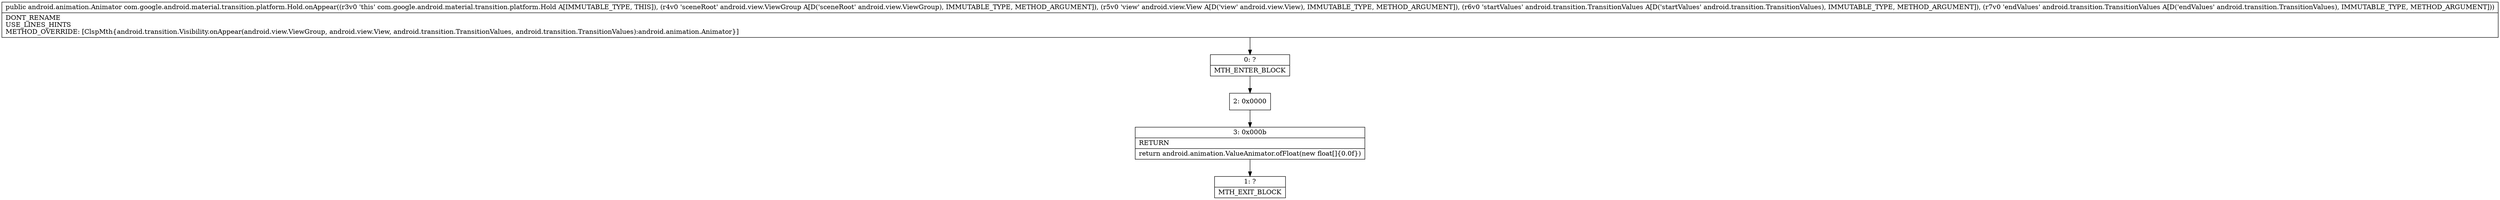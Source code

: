 digraph "CFG forcom.google.android.material.transition.platform.Hold.onAppear(Landroid\/view\/ViewGroup;Landroid\/view\/View;Landroid\/transition\/TransitionValues;Landroid\/transition\/TransitionValues;)Landroid\/animation\/Animator;" {
Node_0 [shape=record,label="{0\:\ ?|MTH_ENTER_BLOCK\l}"];
Node_2 [shape=record,label="{2\:\ 0x0000}"];
Node_3 [shape=record,label="{3\:\ 0x000b|RETURN\l|return android.animation.ValueAnimator.ofFloat(new float[]\{0.0f\})\l}"];
Node_1 [shape=record,label="{1\:\ ?|MTH_EXIT_BLOCK\l}"];
MethodNode[shape=record,label="{public android.animation.Animator com.google.android.material.transition.platform.Hold.onAppear((r3v0 'this' com.google.android.material.transition.platform.Hold A[IMMUTABLE_TYPE, THIS]), (r4v0 'sceneRoot' android.view.ViewGroup A[D('sceneRoot' android.view.ViewGroup), IMMUTABLE_TYPE, METHOD_ARGUMENT]), (r5v0 'view' android.view.View A[D('view' android.view.View), IMMUTABLE_TYPE, METHOD_ARGUMENT]), (r6v0 'startValues' android.transition.TransitionValues A[D('startValues' android.transition.TransitionValues), IMMUTABLE_TYPE, METHOD_ARGUMENT]), (r7v0 'endValues' android.transition.TransitionValues A[D('endValues' android.transition.TransitionValues), IMMUTABLE_TYPE, METHOD_ARGUMENT]))  | DONT_RENAME\lUSE_LINES_HINTS\lMETHOD_OVERRIDE: [ClspMth\{android.transition.Visibility.onAppear(android.view.ViewGroup, android.view.View, android.transition.TransitionValues, android.transition.TransitionValues):android.animation.Animator\}]\l}"];
MethodNode -> Node_0;Node_0 -> Node_2;
Node_2 -> Node_3;
Node_3 -> Node_1;
}

